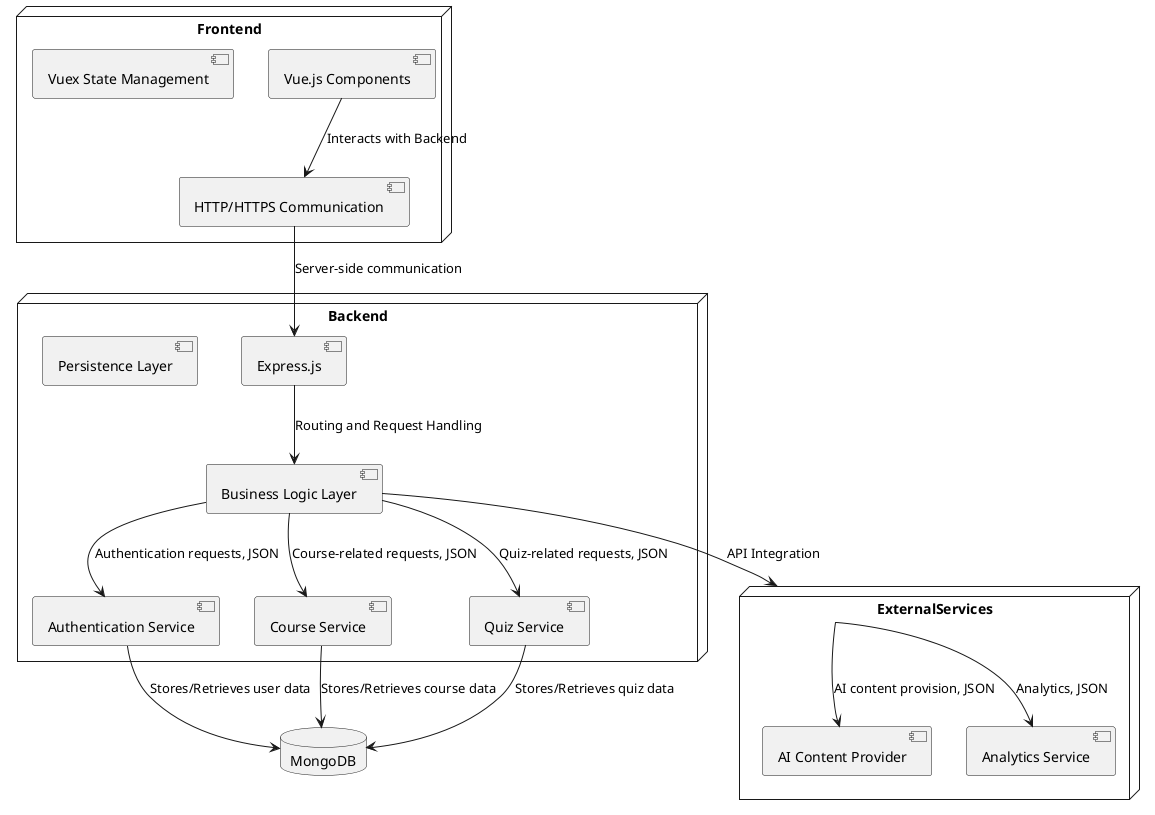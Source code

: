 @startuml
top to bottom direction

node Frontend {
  component "Vue.js Components" as Vue
  component "Vuex State Management" as Vuex
  component "HTTP/HTTPS Communication" as FComms
}

node Backend {
  component "Express.js" as Express
  component "Business Logic Layer" as Logic
  component "Authentication Service" as Auth
  component "Course Service" as Course
  component "Quiz Service" as Quiz
  component "Persistence Layer" as Persistence
}

database MongoDB as DB

Vue --> FComms: Interacts with Backend
FComms --> Express: Server-side communication
Express --> Logic: Routing and Request Handling
Logic --> Auth: Authentication requests, JSON
Logic --> Course: Course-related requests, JSON
Logic --> Quiz: Quiz-related requests, JSON
Auth --> DB: Stores/Retrieves user data
Course --> DB: Stores/Retrieves course data
Quiz --> DB: Stores/Retrieves quiz data

node ExternalServices as ES {
  component "AI Content Provider" as AICP
  component "Analytics Service" as AS
}

Logic --> ES: API Integration
ES --> AICP: AI content provision, JSON
ES --> AS: Analytics, JSON

@enduml
